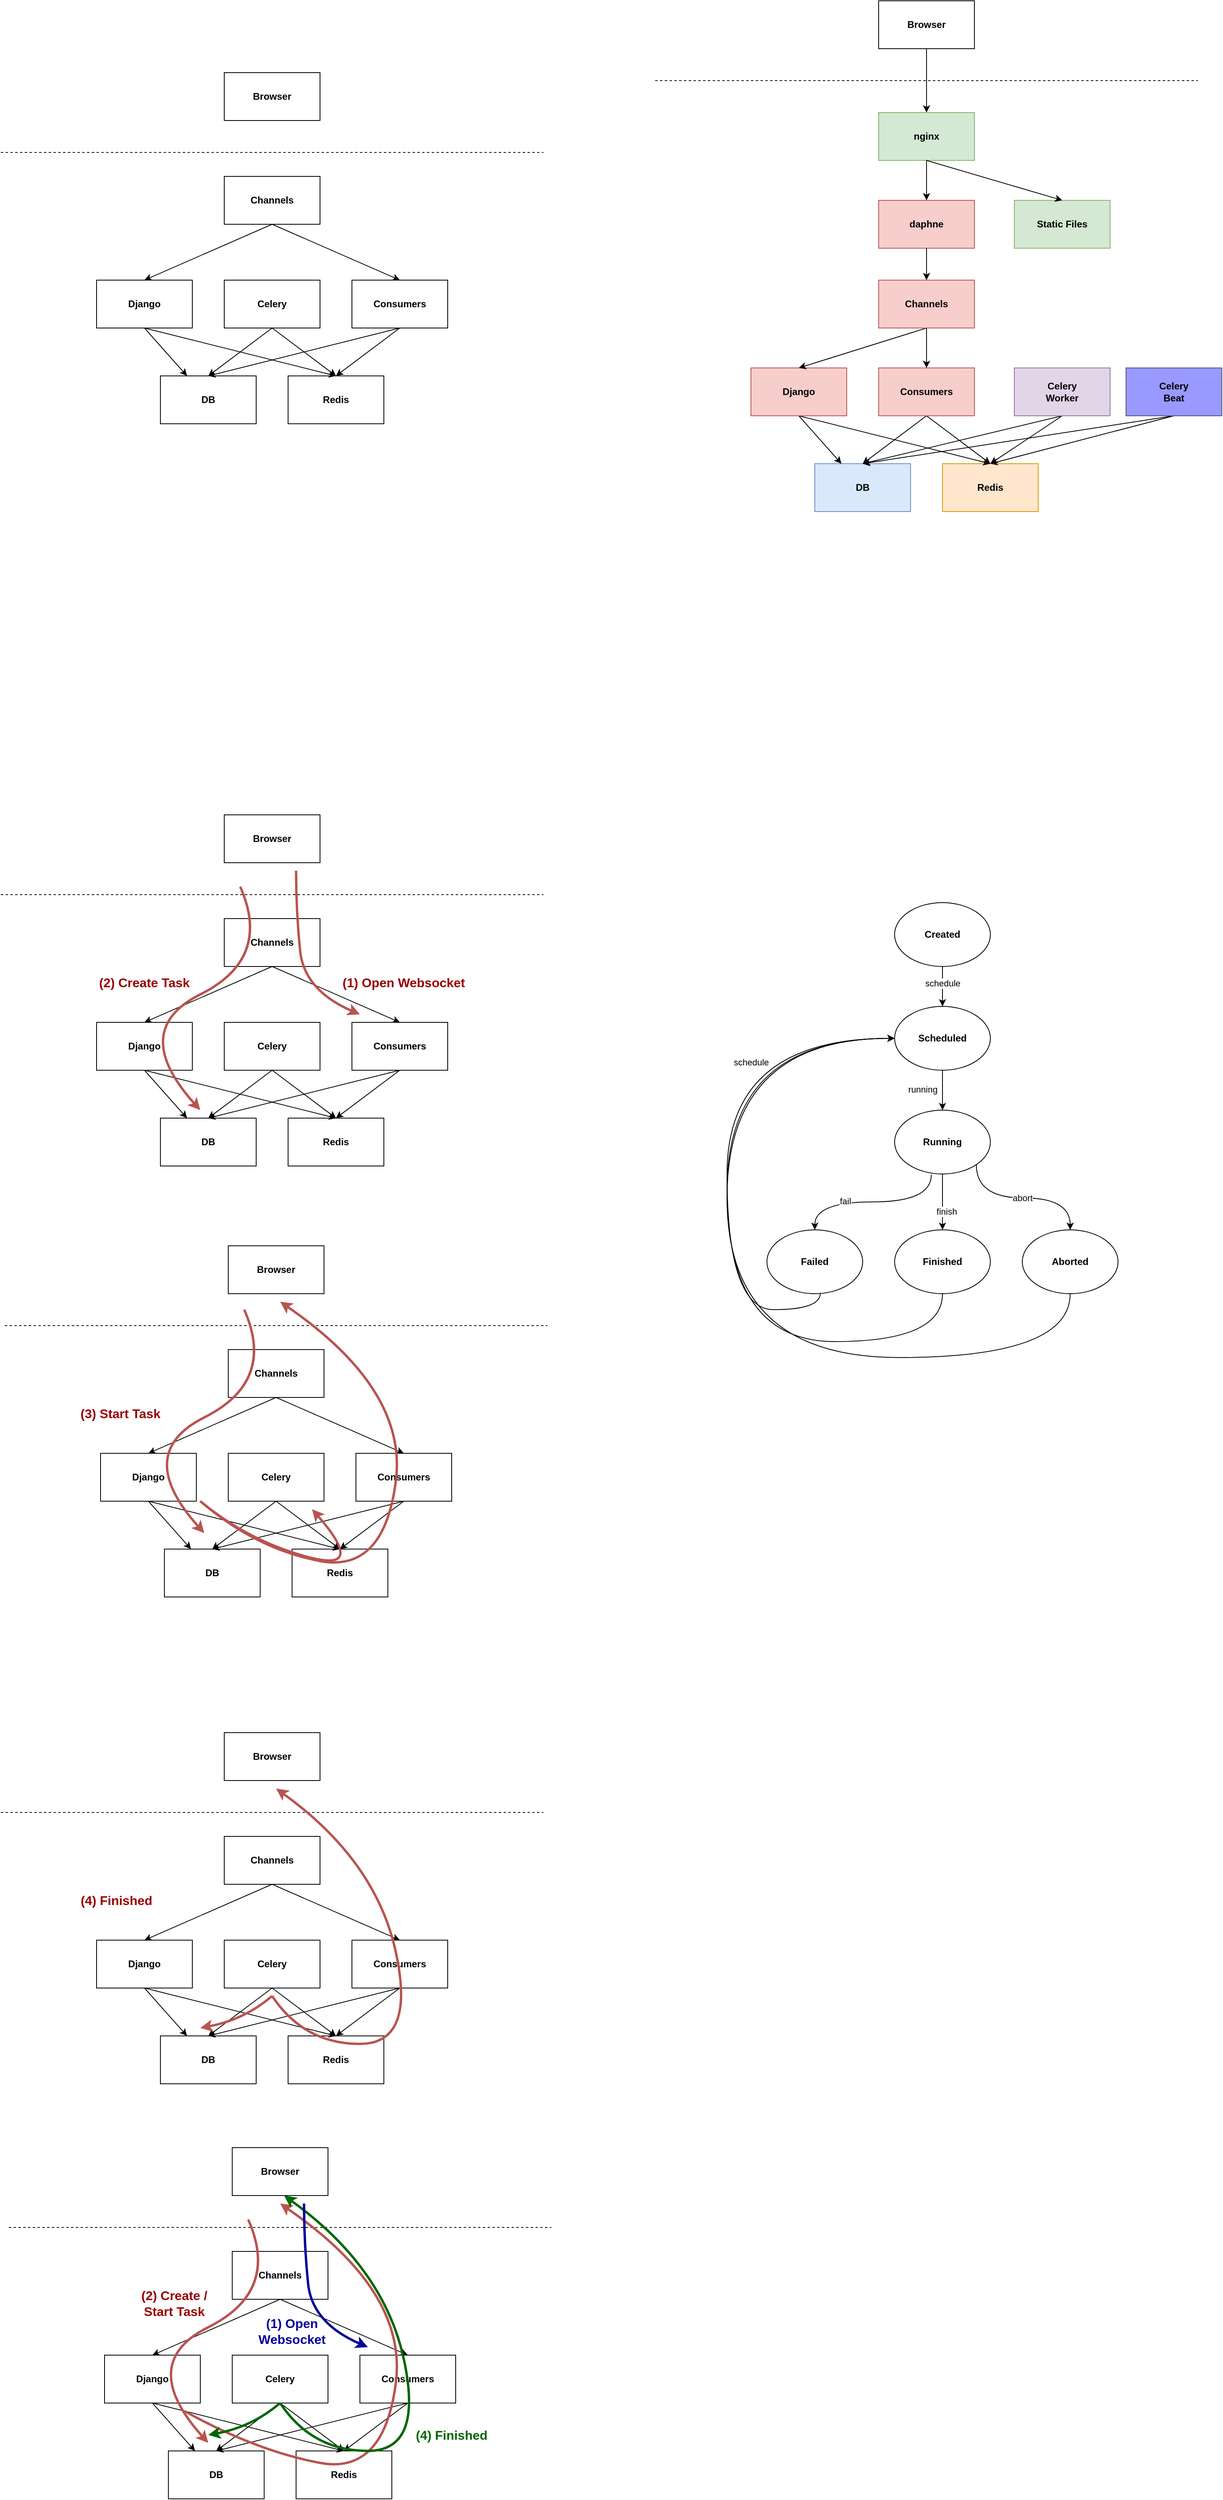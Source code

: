 <mxfile version="13.3.5" type="device"><diagram id="eVq3SLgmBZNKrkP1WyyE" name="Page-1"><mxGraphModel dx="1088" dy="1631" grid="1" gridSize="10" guides="1" tooltips="1" connect="1" arrows="1" fold="1" page="1" pageScale="1" pageWidth="850" pageHeight="1100" math="0" shadow="0"><root><mxCell id="0"/><mxCell id="1" parent="0"/><mxCell id="niOihcuQ03zMTWEzr8Gg-27" value="" style="group" parent="1" vertex="1" connectable="0"><mxGeometry x="80" y="20" width="680" height="440" as="geometry"/></mxCell><mxCell id="niOihcuQ03zMTWEzr8Gg-1" value="&lt;b&gt;DB&lt;/b&gt;" style="rounded=0;whiteSpace=wrap;html=1;" parent="niOihcuQ03zMTWEzr8Gg-27" vertex="1"><mxGeometry x="200" y="380" width="120" height="60" as="geometry"/></mxCell><mxCell id="niOihcuQ03zMTWEzr8Gg-2" value="&lt;b&gt;Redis&lt;/b&gt;" style="rounded=0;whiteSpace=wrap;html=1;" parent="niOihcuQ03zMTWEzr8Gg-27" vertex="1"><mxGeometry x="360" y="380" width="120" height="60" as="geometry"/></mxCell><mxCell id="niOihcuQ03zMTWEzr8Gg-25" style="edgeStyle=none;rounded=0;orthogonalLoop=1;jettySize=auto;html=1;exitX=0.5;exitY=1;exitDx=0;exitDy=0;entryX=0.5;entryY=0;entryDx=0;entryDy=0;" parent="niOihcuQ03zMTWEzr8Gg-27" source="niOihcuQ03zMTWEzr8Gg-3" target="niOihcuQ03zMTWEzr8Gg-1" edge="1"><mxGeometry relative="1" as="geometry"/></mxCell><mxCell id="niOihcuQ03zMTWEzr8Gg-26" style="edgeStyle=none;rounded=0;orthogonalLoop=1;jettySize=auto;html=1;exitX=0.5;exitY=1;exitDx=0;exitDy=0;entryX=0.5;entryY=0;entryDx=0;entryDy=0;" parent="niOihcuQ03zMTWEzr8Gg-27" source="niOihcuQ03zMTWEzr8Gg-3" target="niOihcuQ03zMTWEzr8Gg-2" edge="1"><mxGeometry relative="1" as="geometry"/></mxCell><mxCell id="niOihcuQ03zMTWEzr8Gg-3" value="&lt;b&gt;Celery&lt;/b&gt;" style="rounded=0;whiteSpace=wrap;html=1;" parent="niOihcuQ03zMTWEzr8Gg-27" vertex="1"><mxGeometry x="280" y="260" width="120" height="60" as="geometry"/></mxCell><mxCell id="niOihcuQ03zMTWEzr8Gg-21" style="edgeStyle=none;rounded=0;orthogonalLoop=1;jettySize=auto;html=1;exitX=0.5;exitY=1;exitDx=0;exitDy=0;" parent="niOihcuQ03zMTWEzr8Gg-27" source="niOihcuQ03zMTWEzr8Gg-4" target="niOihcuQ03zMTWEzr8Gg-1" edge="1"><mxGeometry relative="1" as="geometry"/></mxCell><mxCell id="niOihcuQ03zMTWEzr8Gg-22" style="edgeStyle=none;rounded=0;orthogonalLoop=1;jettySize=auto;html=1;exitX=0.5;exitY=1;exitDx=0;exitDy=0;entryX=0.5;entryY=0;entryDx=0;entryDy=0;" parent="niOihcuQ03zMTWEzr8Gg-27" source="niOihcuQ03zMTWEzr8Gg-4" target="niOihcuQ03zMTWEzr8Gg-2" edge="1"><mxGeometry relative="1" as="geometry"/></mxCell><mxCell id="niOihcuQ03zMTWEzr8Gg-4" value="&lt;b&gt;Django&lt;/b&gt;" style="rounded=0;whiteSpace=wrap;html=1;" parent="niOihcuQ03zMTWEzr8Gg-27" vertex="1"><mxGeometry x="120" y="260" width="120" height="60" as="geometry"/></mxCell><mxCell id="niOihcuQ03zMTWEzr8Gg-19" style="edgeStyle=none;rounded=0;orthogonalLoop=1;jettySize=auto;html=1;exitX=0.5;exitY=1;exitDx=0;exitDy=0;entryX=0.5;entryY=0;entryDx=0;entryDy=0;" parent="niOihcuQ03zMTWEzr8Gg-27" source="niOihcuQ03zMTWEzr8Gg-5" target="niOihcuQ03zMTWEzr8Gg-4" edge="1"><mxGeometry relative="1" as="geometry"/></mxCell><mxCell id="niOihcuQ03zMTWEzr8Gg-5" value="&lt;b&gt;Channels&lt;/b&gt;" style="rounded=0;whiteSpace=wrap;html=1;" parent="niOihcuQ03zMTWEzr8Gg-27" vertex="1"><mxGeometry x="280" y="130" width="120" height="60" as="geometry"/></mxCell><mxCell id="niOihcuQ03zMTWEzr8Gg-23" style="edgeStyle=none;rounded=0;orthogonalLoop=1;jettySize=auto;html=1;exitX=0.5;exitY=1;exitDx=0;exitDy=0;entryX=0.5;entryY=0;entryDx=0;entryDy=0;" parent="niOihcuQ03zMTWEzr8Gg-27" source="niOihcuQ03zMTWEzr8Gg-6" target="niOihcuQ03zMTWEzr8Gg-1" edge="1"><mxGeometry relative="1" as="geometry"/></mxCell><mxCell id="niOihcuQ03zMTWEzr8Gg-24" style="edgeStyle=none;rounded=0;orthogonalLoop=1;jettySize=auto;html=1;exitX=0.5;exitY=1;exitDx=0;exitDy=0;entryX=0.5;entryY=0;entryDx=0;entryDy=0;" parent="niOihcuQ03zMTWEzr8Gg-27" source="niOihcuQ03zMTWEzr8Gg-6" target="niOihcuQ03zMTWEzr8Gg-2" edge="1"><mxGeometry relative="1" as="geometry"/></mxCell><mxCell id="niOihcuQ03zMTWEzr8Gg-6" value="&lt;b&gt;Consumers&lt;/b&gt;" style="rounded=0;whiteSpace=wrap;html=1;" parent="niOihcuQ03zMTWEzr8Gg-27" vertex="1"><mxGeometry x="440" y="260" width="120" height="60" as="geometry"/></mxCell><mxCell id="niOihcuQ03zMTWEzr8Gg-20" style="edgeStyle=none;rounded=0;orthogonalLoop=1;jettySize=auto;html=1;exitX=0.5;exitY=1;exitDx=0;exitDy=0;entryX=0.5;entryY=0;entryDx=0;entryDy=0;" parent="niOihcuQ03zMTWEzr8Gg-27" source="niOihcuQ03zMTWEzr8Gg-5" target="niOihcuQ03zMTWEzr8Gg-6" edge="1"><mxGeometry relative="1" as="geometry"/></mxCell><mxCell id="niOihcuQ03zMTWEzr8Gg-7" value="&lt;b&gt;Browser&lt;/b&gt;" style="rounded=0;whiteSpace=wrap;html=1;" parent="niOihcuQ03zMTWEzr8Gg-27" vertex="1"><mxGeometry x="280" width="120" height="60" as="geometry"/></mxCell><mxCell id="niOihcuQ03zMTWEzr8Gg-8" value="" style="endArrow=none;dashed=1;html=1;" parent="niOihcuQ03zMTWEzr8Gg-27" edge="1"><mxGeometry width="50" height="50" relative="1" as="geometry"><mxPoint y="100" as="sourcePoint"/><mxPoint x="680" y="100" as="targetPoint"/></mxGeometry></mxCell><mxCell id="niOihcuQ03zMTWEzr8Gg-47" value="(1) Open Websocket" style="text;html=1;strokeColor=none;fillColor=none;align=center;verticalAlign=middle;whiteSpace=wrap;rounded=0;fontStyle=1;fontSize=16;fontColor=#990000;" parent="niOihcuQ03zMTWEzr8Gg-27" vertex="1"><mxGeometry x="410" y="200" width="190" height="20" as="geometry"/></mxCell><mxCell id="niOihcuQ03zMTWEzr8Gg-48" value="(2) Create Task" style="text;html=1;strokeColor=none;fillColor=none;align=center;verticalAlign=middle;whiteSpace=wrap;rounded=0;fontStyle=1;fontSize=16;fontColor=#990000;" parent="niOihcuQ03zMTWEzr8Gg-27" vertex="1"><mxGeometry x="85" y="200" width="190" height="20" as="geometry"/></mxCell><mxCell id="niOihcuQ03zMTWEzr8Gg-28" value="" style="group" parent="1" vertex="1" connectable="0"><mxGeometry x="85" y="560" width="680" height="440" as="geometry"/></mxCell><mxCell id="niOihcuQ03zMTWEzr8Gg-29" value="&lt;b&gt;DB&lt;/b&gt;" style="rounded=0;whiteSpace=wrap;html=1;" parent="niOihcuQ03zMTWEzr8Gg-28" vertex="1"><mxGeometry x="200" y="380" width="120" height="60" as="geometry"/></mxCell><mxCell id="niOihcuQ03zMTWEzr8Gg-30" value="&lt;b&gt;Redis&lt;/b&gt;" style="rounded=0;whiteSpace=wrap;html=1;" parent="niOihcuQ03zMTWEzr8Gg-28" vertex="1"><mxGeometry x="360" y="380" width="120" height="60" as="geometry"/></mxCell><mxCell id="niOihcuQ03zMTWEzr8Gg-31" style="edgeStyle=none;rounded=0;orthogonalLoop=1;jettySize=auto;html=1;exitX=0.5;exitY=1;exitDx=0;exitDy=0;entryX=0.5;entryY=0;entryDx=0;entryDy=0;" parent="niOihcuQ03zMTWEzr8Gg-28" source="niOihcuQ03zMTWEzr8Gg-33" target="niOihcuQ03zMTWEzr8Gg-29" edge="1"><mxGeometry relative="1" as="geometry"/></mxCell><mxCell id="niOihcuQ03zMTWEzr8Gg-32" style="edgeStyle=none;rounded=0;orthogonalLoop=1;jettySize=auto;html=1;exitX=0.5;exitY=1;exitDx=0;exitDy=0;entryX=0.5;entryY=0;entryDx=0;entryDy=0;" parent="niOihcuQ03zMTWEzr8Gg-28" source="niOihcuQ03zMTWEzr8Gg-33" target="niOihcuQ03zMTWEzr8Gg-30" edge="1"><mxGeometry relative="1" as="geometry"/></mxCell><mxCell id="niOihcuQ03zMTWEzr8Gg-33" value="&lt;b&gt;Celery&lt;/b&gt;" style="rounded=0;whiteSpace=wrap;html=1;" parent="niOihcuQ03zMTWEzr8Gg-28" vertex="1"><mxGeometry x="280" y="260" width="120" height="60" as="geometry"/></mxCell><mxCell id="niOihcuQ03zMTWEzr8Gg-34" style="edgeStyle=none;rounded=0;orthogonalLoop=1;jettySize=auto;html=1;exitX=0.5;exitY=1;exitDx=0;exitDy=0;" parent="niOihcuQ03zMTWEzr8Gg-28" source="niOihcuQ03zMTWEzr8Gg-36" target="niOihcuQ03zMTWEzr8Gg-29" edge="1"><mxGeometry relative="1" as="geometry"/></mxCell><mxCell id="niOihcuQ03zMTWEzr8Gg-35" style="edgeStyle=none;rounded=0;orthogonalLoop=1;jettySize=auto;html=1;exitX=0.5;exitY=1;exitDx=0;exitDy=0;entryX=0.5;entryY=0;entryDx=0;entryDy=0;" parent="niOihcuQ03zMTWEzr8Gg-28" source="niOihcuQ03zMTWEzr8Gg-36" target="niOihcuQ03zMTWEzr8Gg-30" edge="1"><mxGeometry relative="1" as="geometry"/></mxCell><mxCell id="niOihcuQ03zMTWEzr8Gg-36" value="&lt;b&gt;Django&lt;/b&gt;" style="rounded=0;whiteSpace=wrap;html=1;" parent="niOihcuQ03zMTWEzr8Gg-28" vertex="1"><mxGeometry x="120" y="260" width="120" height="60" as="geometry"/></mxCell><mxCell id="niOihcuQ03zMTWEzr8Gg-37" style="edgeStyle=none;rounded=0;orthogonalLoop=1;jettySize=auto;html=1;exitX=0.5;exitY=1;exitDx=0;exitDy=0;entryX=0.5;entryY=0;entryDx=0;entryDy=0;" parent="niOihcuQ03zMTWEzr8Gg-28" source="niOihcuQ03zMTWEzr8Gg-38" target="niOihcuQ03zMTWEzr8Gg-36" edge="1"><mxGeometry relative="1" as="geometry"/></mxCell><mxCell id="niOihcuQ03zMTWEzr8Gg-38" value="&lt;b&gt;Channels&lt;/b&gt;" style="rounded=0;whiteSpace=wrap;html=1;" parent="niOihcuQ03zMTWEzr8Gg-28" vertex="1"><mxGeometry x="280" y="130" width="120" height="60" as="geometry"/></mxCell><mxCell id="niOihcuQ03zMTWEzr8Gg-39" style="edgeStyle=none;rounded=0;orthogonalLoop=1;jettySize=auto;html=1;exitX=0.5;exitY=1;exitDx=0;exitDy=0;entryX=0.5;entryY=0;entryDx=0;entryDy=0;" parent="niOihcuQ03zMTWEzr8Gg-28" source="niOihcuQ03zMTWEzr8Gg-41" target="niOihcuQ03zMTWEzr8Gg-29" edge="1"><mxGeometry relative="1" as="geometry"/></mxCell><mxCell id="niOihcuQ03zMTWEzr8Gg-40" style="edgeStyle=none;rounded=0;orthogonalLoop=1;jettySize=auto;html=1;exitX=0.5;exitY=1;exitDx=0;exitDy=0;entryX=0.5;entryY=0;entryDx=0;entryDy=0;" parent="niOihcuQ03zMTWEzr8Gg-28" source="niOihcuQ03zMTWEzr8Gg-41" target="niOihcuQ03zMTWEzr8Gg-30" edge="1"><mxGeometry relative="1" as="geometry"/></mxCell><mxCell id="niOihcuQ03zMTWEzr8Gg-41" value="&lt;b&gt;Consumers&lt;/b&gt;" style="rounded=0;whiteSpace=wrap;html=1;" parent="niOihcuQ03zMTWEzr8Gg-28" vertex="1"><mxGeometry x="440" y="260" width="120" height="60" as="geometry"/></mxCell><mxCell id="niOihcuQ03zMTWEzr8Gg-42" style="edgeStyle=none;rounded=0;orthogonalLoop=1;jettySize=auto;html=1;exitX=0.5;exitY=1;exitDx=0;exitDy=0;entryX=0.5;entryY=0;entryDx=0;entryDy=0;" parent="niOihcuQ03zMTWEzr8Gg-28" source="niOihcuQ03zMTWEzr8Gg-38" target="niOihcuQ03zMTWEzr8Gg-41" edge="1"><mxGeometry relative="1" as="geometry"/></mxCell><mxCell id="niOihcuQ03zMTWEzr8Gg-43" value="&lt;b&gt;Browser&lt;/b&gt;" style="rounded=0;whiteSpace=wrap;html=1;" parent="niOihcuQ03zMTWEzr8Gg-28" vertex="1"><mxGeometry x="280" width="120" height="60" as="geometry"/></mxCell><mxCell id="niOihcuQ03zMTWEzr8Gg-44" value="" style="endArrow=none;dashed=1;html=1;" parent="niOihcuQ03zMTWEzr8Gg-28" edge="1"><mxGeometry width="50" height="50" relative="1" as="geometry"><mxPoint y="100" as="sourcePoint"/><mxPoint x="680" y="100" as="targetPoint"/></mxGeometry></mxCell><mxCell id="niOihcuQ03zMTWEzr8Gg-85" value="" style="curved=1;endArrow=classic;html=1;fillColor=#f8cecc;strokeColor=#b85450;strokeWidth=3;" parent="niOihcuQ03zMTWEzr8Gg-28" edge="1"><mxGeometry width="50" height="50" relative="1" as="geometry"><mxPoint x="300" y="80" as="sourcePoint"/><mxPoint x="250" y="360" as="targetPoint"/><Array as="points"><mxPoint x="340" y="170"/><mxPoint x="160" y="260"/></Array></mxGeometry></mxCell><mxCell id="niOihcuQ03zMTWEzr8Gg-89" value="" style="curved=1;endArrow=classic;html=1;fillColor=#f8cecc;strokeColor=#b85450;strokeWidth=3;" parent="niOihcuQ03zMTWEzr8Gg-28" edge="1"><mxGeometry width="50" height="50" relative="1" as="geometry"><mxPoint x="245" y="320" as="sourcePoint"/><mxPoint x="385" y="330" as="targetPoint"/><Array as="points"><mxPoint x="305" y="370"/><mxPoint x="455" y="410"/></Array></mxGeometry></mxCell><mxCell id="niOihcuQ03zMTWEzr8Gg-91" value="(3) Start Task" style="text;html=1;strokeColor=none;fillColor=none;align=center;verticalAlign=middle;whiteSpace=wrap;rounded=0;fontStyle=1;fontSize=16;fontColor=#990000;" parent="niOihcuQ03zMTWEzr8Gg-28" vertex="1"><mxGeometry x="50" y="200" width="190" height="20" as="geometry"/></mxCell><mxCell id="niOihcuQ03zMTWEzr8Gg-45" value="" style="curved=1;endArrow=classic;html=1;fillColor=#f8cecc;strokeColor=#b85450;strokeWidth=3;" parent="1" edge="1"><mxGeometry width="50" height="50" relative="1" as="geometry"><mxPoint x="450" y="90" as="sourcePoint"/><mxPoint x="530" y="270" as="targetPoint"/><Array as="points"><mxPoint x="450" y="140"/><mxPoint x="460" y="240"/></Array></mxGeometry></mxCell><mxCell id="niOihcuQ03zMTWEzr8Gg-46" value="" style="curved=1;endArrow=classic;html=1;fillColor=#f8cecc;strokeColor=#b85450;strokeWidth=3;" parent="1" edge="1"><mxGeometry width="50" height="50" relative="1" as="geometry"><mxPoint x="380" y="110" as="sourcePoint"/><mxPoint x="330" y="390" as="targetPoint"/><Array as="points"><mxPoint x="420" y="200"/><mxPoint x="240" y="290"/></Array></mxGeometry></mxCell><mxCell id="niOihcuQ03zMTWEzr8Gg-90" value="" style="curved=1;endArrow=classic;html=1;fillColor=#f8cecc;strokeColor=#b85450;strokeWidth=3;" parent="1" edge="1"><mxGeometry width="50" height="50" relative="1" as="geometry"><mxPoint x="330" y="880" as="sourcePoint"/><mxPoint x="430" y="630" as="targetPoint"/><Array as="points"><mxPoint x="400" y="940"/><mxPoint x="560" y="970"/><mxPoint x="590" y="740"/></Array></mxGeometry></mxCell><mxCell id="niOihcuQ03zMTWEzr8Gg-92" value="" style="group" parent="1" vertex="1" connectable="0"><mxGeometry x="80" y="1170" width="680" height="440" as="geometry"/></mxCell><mxCell id="niOihcuQ03zMTWEzr8Gg-93" value="&lt;b&gt;DB&lt;/b&gt;" style="rounded=0;whiteSpace=wrap;html=1;" parent="niOihcuQ03zMTWEzr8Gg-92" vertex="1"><mxGeometry x="200" y="380" width="120" height="60" as="geometry"/></mxCell><mxCell id="niOihcuQ03zMTWEzr8Gg-94" value="&lt;b&gt;Redis&lt;/b&gt;" style="rounded=0;whiteSpace=wrap;html=1;" parent="niOihcuQ03zMTWEzr8Gg-92" vertex="1"><mxGeometry x="360" y="380" width="120" height="60" as="geometry"/></mxCell><mxCell id="niOihcuQ03zMTWEzr8Gg-95" style="edgeStyle=none;rounded=0;orthogonalLoop=1;jettySize=auto;html=1;exitX=0.5;exitY=1;exitDx=0;exitDy=0;entryX=0.5;entryY=0;entryDx=0;entryDy=0;" parent="niOihcuQ03zMTWEzr8Gg-92" source="niOihcuQ03zMTWEzr8Gg-97" target="niOihcuQ03zMTWEzr8Gg-93" edge="1"><mxGeometry relative="1" as="geometry"/></mxCell><mxCell id="niOihcuQ03zMTWEzr8Gg-96" style="edgeStyle=none;rounded=0;orthogonalLoop=1;jettySize=auto;html=1;exitX=0.5;exitY=1;exitDx=0;exitDy=0;entryX=0.5;entryY=0;entryDx=0;entryDy=0;" parent="niOihcuQ03zMTWEzr8Gg-92" source="niOihcuQ03zMTWEzr8Gg-97" target="niOihcuQ03zMTWEzr8Gg-94" edge="1"><mxGeometry relative="1" as="geometry"/></mxCell><mxCell id="niOihcuQ03zMTWEzr8Gg-97" value="&lt;b&gt;Celery&lt;/b&gt;" style="rounded=0;whiteSpace=wrap;html=1;" parent="niOihcuQ03zMTWEzr8Gg-92" vertex="1"><mxGeometry x="280" y="260" width="120" height="60" as="geometry"/></mxCell><mxCell id="niOihcuQ03zMTWEzr8Gg-98" style="edgeStyle=none;rounded=0;orthogonalLoop=1;jettySize=auto;html=1;exitX=0.5;exitY=1;exitDx=0;exitDy=0;" parent="niOihcuQ03zMTWEzr8Gg-92" source="niOihcuQ03zMTWEzr8Gg-100" target="niOihcuQ03zMTWEzr8Gg-93" edge="1"><mxGeometry relative="1" as="geometry"/></mxCell><mxCell id="niOihcuQ03zMTWEzr8Gg-99" style="edgeStyle=none;rounded=0;orthogonalLoop=1;jettySize=auto;html=1;exitX=0.5;exitY=1;exitDx=0;exitDy=0;entryX=0.5;entryY=0;entryDx=0;entryDy=0;" parent="niOihcuQ03zMTWEzr8Gg-92" source="niOihcuQ03zMTWEzr8Gg-100" target="niOihcuQ03zMTWEzr8Gg-94" edge="1"><mxGeometry relative="1" as="geometry"/></mxCell><mxCell id="niOihcuQ03zMTWEzr8Gg-100" value="&lt;b&gt;Django&lt;/b&gt;" style="rounded=0;whiteSpace=wrap;html=1;" parent="niOihcuQ03zMTWEzr8Gg-92" vertex="1"><mxGeometry x="120" y="260" width="120" height="60" as="geometry"/></mxCell><mxCell id="niOihcuQ03zMTWEzr8Gg-101" style="edgeStyle=none;rounded=0;orthogonalLoop=1;jettySize=auto;html=1;exitX=0.5;exitY=1;exitDx=0;exitDy=0;entryX=0.5;entryY=0;entryDx=0;entryDy=0;" parent="niOihcuQ03zMTWEzr8Gg-92" source="niOihcuQ03zMTWEzr8Gg-102" target="niOihcuQ03zMTWEzr8Gg-100" edge="1"><mxGeometry relative="1" as="geometry"/></mxCell><mxCell id="niOihcuQ03zMTWEzr8Gg-102" value="&lt;b&gt;Channels&lt;/b&gt;" style="rounded=0;whiteSpace=wrap;html=1;" parent="niOihcuQ03zMTWEzr8Gg-92" vertex="1"><mxGeometry x="280" y="130" width="120" height="60" as="geometry"/></mxCell><mxCell id="niOihcuQ03zMTWEzr8Gg-103" style="edgeStyle=none;rounded=0;orthogonalLoop=1;jettySize=auto;html=1;exitX=0.5;exitY=1;exitDx=0;exitDy=0;entryX=0.5;entryY=0;entryDx=0;entryDy=0;" parent="niOihcuQ03zMTWEzr8Gg-92" source="niOihcuQ03zMTWEzr8Gg-105" target="niOihcuQ03zMTWEzr8Gg-93" edge="1"><mxGeometry relative="1" as="geometry"/></mxCell><mxCell id="niOihcuQ03zMTWEzr8Gg-104" style="edgeStyle=none;rounded=0;orthogonalLoop=1;jettySize=auto;html=1;exitX=0.5;exitY=1;exitDx=0;exitDy=0;entryX=0.5;entryY=0;entryDx=0;entryDy=0;" parent="niOihcuQ03zMTWEzr8Gg-92" source="niOihcuQ03zMTWEzr8Gg-105" target="niOihcuQ03zMTWEzr8Gg-94" edge="1"><mxGeometry relative="1" as="geometry"/></mxCell><mxCell id="niOihcuQ03zMTWEzr8Gg-105" value="&lt;b&gt;Consumers&lt;/b&gt;" style="rounded=0;whiteSpace=wrap;html=1;" parent="niOihcuQ03zMTWEzr8Gg-92" vertex="1"><mxGeometry x="440" y="260" width="120" height="60" as="geometry"/></mxCell><mxCell id="niOihcuQ03zMTWEzr8Gg-106" style="edgeStyle=none;rounded=0;orthogonalLoop=1;jettySize=auto;html=1;exitX=0.5;exitY=1;exitDx=0;exitDy=0;entryX=0.5;entryY=0;entryDx=0;entryDy=0;" parent="niOihcuQ03zMTWEzr8Gg-92" source="niOihcuQ03zMTWEzr8Gg-102" target="niOihcuQ03zMTWEzr8Gg-105" edge="1"><mxGeometry relative="1" as="geometry"/></mxCell><mxCell id="niOihcuQ03zMTWEzr8Gg-107" value="&lt;b&gt;Browser&lt;/b&gt;" style="rounded=0;whiteSpace=wrap;html=1;" parent="niOihcuQ03zMTWEzr8Gg-92" vertex="1"><mxGeometry x="280" width="120" height="60" as="geometry"/></mxCell><mxCell id="niOihcuQ03zMTWEzr8Gg-108" value="" style="endArrow=none;dashed=1;html=1;" parent="niOihcuQ03zMTWEzr8Gg-92" edge="1"><mxGeometry width="50" height="50" relative="1" as="geometry"><mxPoint y="100" as="sourcePoint"/><mxPoint x="680" y="100" as="targetPoint"/></mxGeometry></mxCell><mxCell id="niOihcuQ03zMTWEzr8Gg-110" value="" style="curved=1;endArrow=classic;html=1;fillColor=#f8cecc;strokeColor=#b85450;strokeWidth=3;" parent="niOihcuQ03zMTWEzr8Gg-92" edge="1"><mxGeometry width="50" height="50" relative="1" as="geometry"><mxPoint x="340" y="330" as="sourcePoint"/><mxPoint x="250" y="370" as="targetPoint"/><Array as="points"><mxPoint x="305" y="360"/></Array></mxGeometry></mxCell><mxCell id="niOihcuQ03zMTWEzr8Gg-111" value="(4) Finished" style="text;html=1;strokeColor=none;fillColor=none;align=center;verticalAlign=middle;whiteSpace=wrap;rounded=0;fontStyle=1;fontSize=16;fontColor=#990000;" parent="niOihcuQ03zMTWEzr8Gg-92" vertex="1"><mxGeometry x="50" y="200" width="190" height="20" as="geometry"/></mxCell><mxCell id="niOihcuQ03zMTWEzr8Gg-112" value="" style="curved=1;endArrow=classic;html=1;fillColor=#f8cecc;strokeColor=#b85450;strokeWidth=3;" parent="1" edge="1"><mxGeometry width="50" height="50" relative="1" as="geometry"><mxPoint x="420" y="1500" as="sourcePoint"/><mxPoint x="425" y="1240" as="targetPoint"/><Array as="points"><mxPoint x="460" y="1560"/><mxPoint x="600" y="1560"/><mxPoint x="550" y="1330"/></Array></mxGeometry></mxCell><mxCell id="YcdhMUzZ2ZUQWys8pA6E-1" value="" style="group" parent="1" vertex="1" connectable="0"><mxGeometry x="90" y="1690" width="680" height="440" as="geometry"/></mxCell><mxCell id="YcdhMUzZ2ZUQWys8pA6E-2" value="&lt;b&gt;DB&lt;/b&gt;" style="rounded=0;whiteSpace=wrap;html=1;" parent="YcdhMUzZ2ZUQWys8pA6E-1" vertex="1"><mxGeometry x="200" y="380" width="120" height="60" as="geometry"/></mxCell><mxCell id="YcdhMUzZ2ZUQWys8pA6E-3" value="&lt;b&gt;Redis&lt;/b&gt;" style="rounded=0;whiteSpace=wrap;html=1;" parent="YcdhMUzZ2ZUQWys8pA6E-1" vertex="1"><mxGeometry x="360" y="380" width="120" height="60" as="geometry"/></mxCell><mxCell id="YcdhMUzZ2ZUQWys8pA6E-4" style="edgeStyle=none;rounded=0;orthogonalLoop=1;jettySize=auto;html=1;exitX=0.5;exitY=1;exitDx=0;exitDy=0;entryX=0.5;entryY=0;entryDx=0;entryDy=0;" parent="YcdhMUzZ2ZUQWys8pA6E-1" source="YcdhMUzZ2ZUQWys8pA6E-6" target="YcdhMUzZ2ZUQWys8pA6E-2" edge="1"><mxGeometry relative="1" as="geometry"/></mxCell><mxCell id="YcdhMUzZ2ZUQWys8pA6E-5" style="edgeStyle=none;rounded=0;orthogonalLoop=1;jettySize=auto;html=1;exitX=0.5;exitY=1;exitDx=0;exitDy=0;entryX=0.5;entryY=0;entryDx=0;entryDy=0;" parent="YcdhMUzZ2ZUQWys8pA6E-1" source="YcdhMUzZ2ZUQWys8pA6E-6" target="YcdhMUzZ2ZUQWys8pA6E-3" edge="1"><mxGeometry relative="1" as="geometry"/></mxCell><mxCell id="YcdhMUzZ2ZUQWys8pA6E-6" value="&lt;b&gt;Celery&lt;/b&gt;" style="rounded=0;whiteSpace=wrap;html=1;" parent="YcdhMUzZ2ZUQWys8pA6E-1" vertex="1"><mxGeometry x="280" y="260" width="120" height="60" as="geometry"/></mxCell><mxCell id="YcdhMUzZ2ZUQWys8pA6E-7" style="edgeStyle=none;rounded=0;orthogonalLoop=1;jettySize=auto;html=1;exitX=0.5;exitY=1;exitDx=0;exitDy=0;" parent="YcdhMUzZ2ZUQWys8pA6E-1" source="YcdhMUzZ2ZUQWys8pA6E-9" target="YcdhMUzZ2ZUQWys8pA6E-2" edge="1"><mxGeometry relative="1" as="geometry"/></mxCell><mxCell id="YcdhMUzZ2ZUQWys8pA6E-8" style="edgeStyle=none;rounded=0;orthogonalLoop=1;jettySize=auto;html=1;exitX=0.5;exitY=1;exitDx=0;exitDy=0;entryX=0.5;entryY=0;entryDx=0;entryDy=0;" parent="YcdhMUzZ2ZUQWys8pA6E-1" source="YcdhMUzZ2ZUQWys8pA6E-9" target="YcdhMUzZ2ZUQWys8pA6E-3" edge="1"><mxGeometry relative="1" as="geometry"/></mxCell><mxCell id="YcdhMUzZ2ZUQWys8pA6E-9" value="&lt;b&gt;Django&lt;/b&gt;" style="rounded=0;whiteSpace=wrap;html=1;" parent="YcdhMUzZ2ZUQWys8pA6E-1" vertex="1"><mxGeometry x="120" y="260" width="120" height="60" as="geometry"/></mxCell><mxCell id="YcdhMUzZ2ZUQWys8pA6E-10" style="edgeStyle=none;rounded=0;orthogonalLoop=1;jettySize=auto;html=1;exitX=0.5;exitY=1;exitDx=0;exitDy=0;entryX=0.5;entryY=0;entryDx=0;entryDy=0;" parent="YcdhMUzZ2ZUQWys8pA6E-1" source="YcdhMUzZ2ZUQWys8pA6E-11" target="YcdhMUzZ2ZUQWys8pA6E-9" edge="1"><mxGeometry relative="1" as="geometry"/></mxCell><mxCell id="YcdhMUzZ2ZUQWys8pA6E-11" value="&lt;b&gt;Channels&lt;/b&gt;" style="rounded=0;whiteSpace=wrap;html=1;" parent="YcdhMUzZ2ZUQWys8pA6E-1" vertex="1"><mxGeometry x="280" y="130" width="120" height="60" as="geometry"/></mxCell><mxCell id="YcdhMUzZ2ZUQWys8pA6E-12" style="edgeStyle=none;rounded=0;orthogonalLoop=1;jettySize=auto;html=1;exitX=0.5;exitY=1;exitDx=0;exitDy=0;entryX=0.5;entryY=0;entryDx=0;entryDy=0;" parent="YcdhMUzZ2ZUQWys8pA6E-1" source="YcdhMUzZ2ZUQWys8pA6E-14" target="YcdhMUzZ2ZUQWys8pA6E-2" edge="1"><mxGeometry relative="1" as="geometry"/></mxCell><mxCell id="YcdhMUzZ2ZUQWys8pA6E-13" style="edgeStyle=none;rounded=0;orthogonalLoop=1;jettySize=auto;html=1;exitX=0.5;exitY=1;exitDx=0;exitDy=0;entryX=0.5;entryY=0;entryDx=0;entryDy=0;" parent="YcdhMUzZ2ZUQWys8pA6E-1" source="YcdhMUzZ2ZUQWys8pA6E-14" target="YcdhMUzZ2ZUQWys8pA6E-3" edge="1"><mxGeometry relative="1" as="geometry"/></mxCell><mxCell id="YcdhMUzZ2ZUQWys8pA6E-14" value="&lt;b&gt;Consumers&lt;/b&gt;" style="rounded=0;whiteSpace=wrap;html=1;" parent="YcdhMUzZ2ZUQWys8pA6E-1" vertex="1"><mxGeometry x="440" y="260" width="120" height="60" as="geometry"/></mxCell><mxCell id="YcdhMUzZ2ZUQWys8pA6E-15" style="edgeStyle=none;rounded=0;orthogonalLoop=1;jettySize=auto;html=1;exitX=0.5;exitY=1;exitDx=0;exitDy=0;entryX=0.5;entryY=0;entryDx=0;entryDy=0;" parent="YcdhMUzZ2ZUQWys8pA6E-1" source="YcdhMUzZ2ZUQWys8pA6E-11" target="YcdhMUzZ2ZUQWys8pA6E-14" edge="1"><mxGeometry relative="1" as="geometry"/></mxCell><mxCell id="YcdhMUzZ2ZUQWys8pA6E-16" value="&lt;b&gt;Browser&lt;/b&gt;" style="rounded=0;whiteSpace=wrap;html=1;" parent="YcdhMUzZ2ZUQWys8pA6E-1" vertex="1"><mxGeometry x="280" width="120" height="60" as="geometry"/></mxCell><mxCell id="YcdhMUzZ2ZUQWys8pA6E-17" value="" style="endArrow=none;dashed=1;html=1;" parent="YcdhMUzZ2ZUQWys8pA6E-1" edge="1"><mxGeometry width="50" height="50" relative="1" as="geometry"><mxPoint y="100" as="sourcePoint"/><mxPoint x="680" y="100" as="targetPoint"/></mxGeometry></mxCell><mxCell id="YcdhMUzZ2ZUQWys8pA6E-18" value="&lt;font color=&quot;#000099&quot;&gt;(1) Open&lt;br&gt;Websocket&lt;/font&gt;" style="text;html=1;strokeColor=none;fillColor=none;align=center;verticalAlign=middle;whiteSpace=wrap;rounded=0;fontStyle=1;fontSize=16;fontColor=#990000;" parent="YcdhMUzZ2ZUQWys8pA6E-1" vertex="1"><mxGeometry x="260" y="220" width="190" height="20" as="geometry"/></mxCell><mxCell id="YcdhMUzZ2ZUQWys8pA6E-19" value="(2) Create / Start Task" style="text;html=1;strokeColor=none;fillColor=none;align=center;verticalAlign=middle;whiteSpace=wrap;rounded=0;fontStyle=1;fontSize=16;fontColor=#990000;" parent="YcdhMUzZ2ZUQWys8pA6E-1" vertex="1"><mxGeometry x="150" y="170" width="115" height="50" as="geometry"/></mxCell><mxCell id="YcdhMUzZ2ZUQWys8pA6E-23" value="" style="curved=1;endArrow=classic;html=1;fillColor=#f8cecc;strokeColor=#b85450;strokeWidth=3;" parent="YcdhMUzZ2ZUQWys8pA6E-1" edge="1"><mxGeometry width="50" height="50" relative="1" as="geometry"><mxPoint x="220" y="330" as="sourcePoint"/><mxPoint x="340" y="70" as="targetPoint"/><Array as="points"><mxPoint x="310" y="380"/><mxPoint x="470" y="410"/><mxPoint x="500" y="180"/></Array></mxGeometry></mxCell><mxCell id="YcdhMUzZ2ZUQWys8pA6E-25" value="" style="curved=1;endArrow=classic;html=1;fillColor=#f8cecc;strokeColor=#006600;strokeWidth=3;" parent="YcdhMUzZ2ZUQWys8pA6E-1" edge="1"><mxGeometry width="50" height="50" relative="1" as="geometry"><mxPoint x="340" y="320" as="sourcePoint"/><mxPoint x="250" y="360" as="targetPoint"/><Array as="points"><mxPoint x="305" y="350"/></Array></mxGeometry></mxCell><mxCell id="YcdhMUzZ2ZUQWys8pA6E-26" value="" style="curved=1;endArrow=classic;html=1;fillColor=#f8cecc;strokeColor=#006600;strokeWidth=3;" parent="YcdhMUzZ2ZUQWys8pA6E-1" edge="1"><mxGeometry width="50" height="50" relative="1" as="geometry"><mxPoint x="340" y="320" as="sourcePoint"/><mxPoint x="345" y="60" as="targetPoint"/><Array as="points"><mxPoint x="380" y="380"/><mxPoint x="520" y="380"/><mxPoint x="470" y="150"/></Array></mxGeometry></mxCell><mxCell id="YcdhMUzZ2ZUQWys8pA6E-27" value="(4) Finished" style="text;html=1;strokeColor=none;fillColor=none;align=center;verticalAlign=middle;whiteSpace=wrap;rounded=0;fontStyle=1;fontSize=16;fontColor=#006600;" parent="YcdhMUzZ2ZUQWys8pA6E-1" vertex="1"><mxGeometry x="460" y="350" width="190" height="20" as="geometry"/></mxCell><mxCell id="YcdhMUzZ2ZUQWys8pA6E-20" value="" style="curved=1;endArrow=classic;html=1;fillColor=#f8cecc;strokeColor=#000099;strokeWidth=3;" parent="1" edge="1"><mxGeometry width="50" height="50" relative="1" as="geometry"><mxPoint x="460" y="1760" as="sourcePoint"/><mxPoint x="540" y="1940" as="targetPoint"/><Array as="points"><mxPoint x="460" y="1810"/><mxPoint x="470" y="1910"/></Array></mxGeometry></mxCell><mxCell id="YcdhMUzZ2ZUQWys8pA6E-21" value="" style="curved=1;endArrow=classic;html=1;fillColor=#f8cecc;strokeColor=#b85450;strokeWidth=3;" parent="1" edge="1"><mxGeometry width="50" height="50" relative="1" as="geometry"><mxPoint x="390" y="1780" as="sourcePoint"/><mxPoint x="340" y="2060" as="targetPoint"/><Array as="points"><mxPoint x="430" y="1870"/><mxPoint x="250" y="1960"/></Array></mxGeometry></mxCell><mxCell id="niOihcuQ03zMTWEzr8Gg-68" value="" style="group;container=1;" parent="1" vertex="1" connectable="0"><mxGeometry x="80" y="-910" width="680" height="440" as="geometry"/></mxCell><mxCell id="niOihcuQ03zMTWEzr8Gg-69" value="&lt;b&gt;DB&lt;/b&gt;" style="rounded=0;whiteSpace=wrap;html=1;" parent="niOihcuQ03zMTWEzr8Gg-68" vertex="1"><mxGeometry x="200" y="380" width="120" height="60" as="geometry"/></mxCell><mxCell id="niOihcuQ03zMTWEzr8Gg-70" value="&lt;b&gt;Redis&lt;/b&gt;" style="rounded=0;whiteSpace=wrap;html=1;" parent="niOihcuQ03zMTWEzr8Gg-68" vertex="1"><mxGeometry x="360" y="380" width="120" height="60" as="geometry"/></mxCell><mxCell id="niOihcuQ03zMTWEzr8Gg-71" style="edgeStyle=none;rounded=0;orthogonalLoop=1;jettySize=auto;html=1;exitX=0.5;exitY=1;exitDx=0;exitDy=0;entryX=0.5;entryY=0;entryDx=0;entryDy=0;" parent="niOihcuQ03zMTWEzr8Gg-68" source="niOihcuQ03zMTWEzr8Gg-73" target="niOihcuQ03zMTWEzr8Gg-69" edge="1"><mxGeometry relative="1" as="geometry"/></mxCell><mxCell id="niOihcuQ03zMTWEzr8Gg-72" style="edgeStyle=none;rounded=0;orthogonalLoop=1;jettySize=auto;html=1;exitX=0.5;exitY=1;exitDx=0;exitDy=0;entryX=0.5;entryY=0;entryDx=0;entryDy=0;" parent="niOihcuQ03zMTWEzr8Gg-68" source="niOihcuQ03zMTWEzr8Gg-73" target="niOihcuQ03zMTWEzr8Gg-70" edge="1"><mxGeometry relative="1" as="geometry"/></mxCell><mxCell id="niOihcuQ03zMTWEzr8Gg-73" value="&lt;b&gt;Celery&lt;/b&gt;" style="rounded=0;whiteSpace=wrap;html=1;" parent="niOihcuQ03zMTWEzr8Gg-68" vertex="1"><mxGeometry x="280" y="260" width="120" height="60" as="geometry"/></mxCell><mxCell id="niOihcuQ03zMTWEzr8Gg-74" style="edgeStyle=none;rounded=0;orthogonalLoop=1;jettySize=auto;html=1;exitX=0.5;exitY=1;exitDx=0;exitDy=0;" parent="niOihcuQ03zMTWEzr8Gg-68" source="niOihcuQ03zMTWEzr8Gg-76" target="niOihcuQ03zMTWEzr8Gg-69" edge="1"><mxGeometry relative="1" as="geometry"/></mxCell><mxCell id="niOihcuQ03zMTWEzr8Gg-75" style="edgeStyle=none;rounded=0;orthogonalLoop=1;jettySize=auto;html=1;exitX=0.5;exitY=1;exitDx=0;exitDy=0;entryX=0.5;entryY=0;entryDx=0;entryDy=0;" parent="niOihcuQ03zMTWEzr8Gg-68" source="niOihcuQ03zMTWEzr8Gg-76" target="niOihcuQ03zMTWEzr8Gg-70" edge="1"><mxGeometry relative="1" as="geometry"/></mxCell><mxCell id="niOihcuQ03zMTWEzr8Gg-76" value="&lt;b&gt;Django&lt;/b&gt;" style="rounded=0;whiteSpace=wrap;html=1;" parent="niOihcuQ03zMTWEzr8Gg-68" vertex="1"><mxGeometry x="120" y="260" width="120" height="60" as="geometry"/></mxCell><mxCell id="niOihcuQ03zMTWEzr8Gg-77" style="edgeStyle=none;rounded=0;orthogonalLoop=1;jettySize=auto;html=1;exitX=0.5;exitY=1;exitDx=0;exitDy=0;entryX=0.5;entryY=0;entryDx=0;entryDy=0;" parent="niOihcuQ03zMTWEzr8Gg-68" source="niOihcuQ03zMTWEzr8Gg-78" target="niOihcuQ03zMTWEzr8Gg-76" edge="1"><mxGeometry relative="1" as="geometry"/></mxCell><mxCell id="niOihcuQ03zMTWEzr8Gg-78" value="&lt;b&gt;Channels&lt;/b&gt;" style="rounded=0;whiteSpace=wrap;html=1;" parent="niOihcuQ03zMTWEzr8Gg-68" vertex="1"><mxGeometry x="280" y="130" width="120" height="60" as="geometry"/></mxCell><mxCell id="niOihcuQ03zMTWEzr8Gg-79" style="edgeStyle=none;rounded=0;orthogonalLoop=1;jettySize=auto;html=1;exitX=0.5;exitY=1;exitDx=0;exitDy=0;entryX=0.5;entryY=0;entryDx=0;entryDy=0;" parent="niOihcuQ03zMTWEzr8Gg-68" source="niOihcuQ03zMTWEzr8Gg-81" target="niOihcuQ03zMTWEzr8Gg-69" edge="1"><mxGeometry relative="1" as="geometry"/></mxCell><mxCell id="niOihcuQ03zMTWEzr8Gg-80" style="edgeStyle=none;rounded=0;orthogonalLoop=1;jettySize=auto;html=1;exitX=0.5;exitY=1;exitDx=0;exitDy=0;entryX=0.5;entryY=0;entryDx=0;entryDy=0;" parent="niOihcuQ03zMTWEzr8Gg-68" source="niOihcuQ03zMTWEzr8Gg-81" target="niOihcuQ03zMTWEzr8Gg-70" edge="1"><mxGeometry relative="1" as="geometry"/></mxCell><mxCell id="niOihcuQ03zMTWEzr8Gg-81" value="&lt;b&gt;Consumers&lt;/b&gt;" style="rounded=0;whiteSpace=wrap;html=1;" parent="niOihcuQ03zMTWEzr8Gg-68" vertex="1"><mxGeometry x="440" y="260" width="120" height="60" as="geometry"/></mxCell><mxCell id="niOihcuQ03zMTWEzr8Gg-82" style="edgeStyle=none;rounded=0;orthogonalLoop=1;jettySize=auto;html=1;exitX=0.5;exitY=1;exitDx=0;exitDy=0;entryX=0.5;entryY=0;entryDx=0;entryDy=0;" parent="niOihcuQ03zMTWEzr8Gg-68" source="niOihcuQ03zMTWEzr8Gg-78" target="niOihcuQ03zMTWEzr8Gg-81" edge="1"><mxGeometry relative="1" as="geometry"/></mxCell><mxCell id="niOihcuQ03zMTWEzr8Gg-83" value="&lt;b&gt;Browser&lt;/b&gt;" style="rounded=0;whiteSpace=wrap;html=1;" parent="niOihcuQ03zMTWEzr8Gg-68" vertex="1"><mxGeometry x="280" width="120" height="60" as="geometry"/></mxCell><mxCell id="niOihcuQ03zMTWEzr8Gg-84" value="" style="endArrow=none;dashed=1;html=1;" parent="niOihcuQ03zMTWEzr8Gg-68" edge="1"><mxGeometry width="50" height="50" relative="1" as="geometry"><mxPoint y="100" as="sourcePoint"/><mxPoint x="680" y="100" as="targetPoint"/></mxGeometry></mxCell><mxCell id="eHZccVs0650-1mkLMLJV-2" value="&lt;b&gt;DB&lt;/b&gt;" style="rounded=0;whiteSpace=wrap;html=1;fillColor=#dae8fc;strokeColor=#6c8ebf;" parent="1" vertex="1"><mxGeometry x="1100" y="-420" width="120" height="60" as="geometry"/></mxCell><mxCell id="eHZccVs0650-1mkLMLJV-3" value="&lt;b&gt;Redis&lt;/b&gt;" style="rounded=0;whiteSpace=wrap;html=1;fillColor=#ffe6cc;strokeColor=#d79b00;" parent="1" vertex="1"><mxGeometry x="1260" y="-420" width="120" height="60" as="geometry"/></mxCell><mxCell id="eHZccVs0650-1mkLMLJV-4" style="edgeStyle=none;rounded=0;orthogonalLoop=1;jettySize=auto;html=1;exitX=0.5;exitY=1;exitDx=0;exitDy=0;entryX=0.5;entryY=0;entryDx=0;entryDy=0;" parent="1" source="eHZccVs0650-1mkLMLJV-6" target="eHZccVs0650-1mkLMLJV-2" edge="1"><mxGeometry relative="1" as="geometry"/></mxCell><mxCell id="eHZccVs0650-1mkLMLJV-5" style="edgeStyle=none;rounded=0;orthogonalLoop=1;jettySize=auto;html=1;exitX=0.5;exitY=1;exitDx=0;exitDy=0;entryX=0.5;entryY=0;entryDx=0;entryDy=0;" parent="1" source="eHZccVs0650-1mkLMLJV-6" target="eHZccVs0650-1mkLMLJV-3" edge="1"><mxGeometry relative="1" as="geometry"/></mxCell><mxCell id="eHZccVs0650-1mkLMLJV-6" value="&lt;b&gt;Celery&lt;br&gt;Worker&lt;br&gt;&lt;/b&gt;" style="rounded=0;whiteSpace=wrap;html=1;fillColor=#e1d5e7;strokeColor=#9673a6;" parent="1" vertex="1"><mxGeometry x="1350" y="-540" width="120" height="60" as="geometry"/></mxCell><mxCell id="eHZccVs0650-1mkLMLJV-7" style="edgeStyle=none;rounded=0;orthogonalLoop=1;jettySize=auto;html=1;exitX=0.5;exitY=1;exitDx=0;exitDy=0;" parent="1" source="eHZccVs0650-1mkLMLJV-9" target="eHZccVs0650-1mkLMLJV-2" edge="1"><mxGeometry relative="1" as="geometry"/></mxCell><mxCell id="eHZccVs0650-1mkLMLJV-8" style="edgeStyle=none;rounded=0;orthogonalLoop=1;jettySize=auto;html=1;exitX=0.5;exitY=1;exitDx=0;exitDy=0;entryX=0.5;entryY=0;entryDx=0;entryDy=0;" parent="1" source="eHZccVs0650-1mkLMLJV-9" target="eHZccVs0650-1mkLMLJV-3" edge="1"><mxGeometry relative="1" as="geometry"/></mxCell><mxCell id="eHZccVs0650-1mkLMLJV-9" value="&lt;b&gt;Django&lt;/b&gt;" style="rounded=0;whiteSpace=wrap;html=1;fillColor=#f8cecc;strokeColor=#b85450;" parent="1" vertex="1"><mxGeometry x="1020" y="-540" width="120" height="60" as="geometry"/></mxCell><mxCell id="eHZccVs0650-1mkLMLJV-10" style="edgeStyle=none;rounded=0;orthogonalLoop=1;jettySize=auto;html=1;exitX=0.5;exitY=1;exitDx=0;exitDy=0;entryX=0.5;entryY=0;entryDx=0;entryDy=0;" parent="1" source="eHZccVs0650-1mkLMLJV-11" target="eHZccVs0650-1mkLMLJV-9" edge="1"><mxGeometry relative="1" as="geometry"/></mxCell><mxCell id="eHZccVs0650-1mkLMLJV-11" value="&lt;b&gt;Channels&lt;/b&gt;" style="rounded=0;whiteSpace=wrap;html=1;fillColor=#f8cecc;strokeColor=#b85450;" parent="1" vertex="1"><mxGeometry x="1180" y="-650" width="120" height="60" as="geometry"/></mxCell><mxCell id="eHZccVs0650-1mkLMLJV-12" style="edgeStyle=none;rounded=0;orthogonalLoop=1;jettySize=auto;html=1;exitX=0.5;exitY=1;exitDx=0;exitDy=0;entryX=0.5;entryY=0;entryDx=0;entryDy=0;" parent="1" source="eHZccVs0650-1mkLMLJV-14" target="eHZccVs0650-1mkLMLJV-2" edge="1"><mxGeometry relative="1" as="geometry"/></mxCell><mxCell id="eHZccVs0650-1mkLMLJV-13" style="edgeStyle=none;rounded=0;orthogonalLoop=1;jettySize=auto;html=1;exitX=0.5;exitY=1;exitDx=0;exitDy=0;entryX=0.5;entryY=0;entryDx=0;entryDy=0;" parent="1" source="eHZccVs0650-1mkLMLJV-14" target="eHZccVs0650-1mkLMLJV-3" edge="1"><mxGeometry relative="1" as="geometry"/></mxCell><mxCell id="eHZccVs0650-1mkLMLJV-14" value="&lt;b&gt;Consumers&lt;/b&gt;" style="rounded=0;whiteSpace=wrap;html=1;fillColor=#f8cecc;strokeColor=#b85450;" parent="1" vertex="1"><mxGeometry x="1180" y="-540" width="120" height="60" as="geometry"/></mxCell><mxCell id="eHZccVs0650-1mkLMLJV-15" style="edgeStyle=none;rounded=0;orthogonalLoop=1;jettySize=auto;html=1;exitX=0.5;exitY=1;exitDx=0;exitDy=0;entryX=0.5;entryY=0;entryDx=0;entryDy=0;" parent="1" source="eHZccVs0650-1mkLMLJV-11" target="eHZccVs0650-1mkLMLJV-14" edge="1"><mxGeometry relative="1" as="geometry"/></mxCell><mxCell id="eHZccVs0650-1mkLMLJV-16" value="&lt;b&gt;Browser&lt;/b&gt;" style="rounded=0;whiteSpace=wrap;html=1;" parent="1" vertex="1"><mxGeometry x="1180" y="-1000" width="120" height="60" as="geometry"/></mxCell><mxCell id="eHZccVs0650-1mkLMLJV-17" value="" style="endArrow=none;dashed=1;html=1;" parent="1" edge="1"><mxGeometry width="50" height="50" relative="1" as="geometry"><mxPoint x="900" y="-900" as="sourcePoint"/><mxPoint x="1580" y="-900" as="targetPoint"/></mxGeometry></mxCell><mxCell id="eHZccVs0650-1mkLMLJV-18" value="&lt;b&gt;daphne&lt;/b&gt;" style="rounded=0;whiteSpace=wrap;html=1;fillColor=#f8cecc;strokeColor=#b85450;" parent="1" vertex="1"><mxGeometry x="1180" y="-750" width="120" height="60" as="geometry"/></mxCell><mxCell id="eHZccVs0650-1mkLMLJV-19" value="&lt;b&gt;nginx&lt;/b&gt;" style="rounded=0;whiteSpace=wrap;html=1;fillColor=#d5e8d4;strokeColor=#82b366;" parent="1" vertex="1"><mxGeometry x="1180" y="-860" width="120" height="60" as="geometry"/></mxCell><mxCell id="eHZccVs0650-1mkLMLJV-20" value="&lt;b&gt;Static Files&lt;/b&gt;" style="rounded=0;whiteSpace=wrap;html=1;fillColor=#d5e8d4;strokeColor=#82b366;" parent="1" vertex="1"><mxGeometry x="1350" y="-750" width="120" height="60" as="geometry"/></mxCell><mxCell id="eHZccVs0650-1mkLMLJV-21" style="edgeStyle=none;rounded=0;orthogonalLoop=1;jettySize=auto;html=1;exitX=0.5;exitY=1;exitDx=0;exitDy=0;entryX=0.5;entryY=0;entryDx=0;entryDy=0;" parent="1" source="eHZccVs0650-1mkLMLJV-16" target="eHZccVs0650-1mkLMLJV-19" edge="1"><mxGeometry relative="1" as="geometry"><mxPoint x="1250" y="-600" as="sourcePoint"/><mxPoint x="1090" y="-530" as="targetPoint"/></mxGeometry></mxCell><mxCell id="eHZccVs0650-1mkLMLJV-22" style="edgeStyle=none;rounded=0;orthogonalLoop=1;jettySize=auto;html=1;exitX=0.5;exitY=1;exitDx=0;exitDy=0;entryX=0.5;entryY=0;entryDx=0;entryDy=0;" parent="1" source="eHZccVs0650-1mkLMLJV-19" target="eHZccVs0650-1mkLMLJV-18" edge="1"><mxGeometry relative="1" as="geometry"><mxPoint x="1250" y="-930" as="sourcePoint"/><mxPoint x="1250" y="-850" as="targetPoint"/></mxGeometry></mxCell><mxCell id="eHZccVs0650-1mkLMLJV-23" style="edgeStyle=none;rounded=0;orthogonalLoop=1;jettySize=auto;html=1;exitX=0.5;exitY=1;exitDx=0;exitDy=0;entryX=0.5;entryY=0;entryDx=0;entryDy=0;" parent="1" source="eHZccVs0650-1mkLMLJV-18" target="eHZccVs0650-1mkLMLJV-11" edge="1"><mxGeometry relative="1" as="geometry"><mxPoint x="1250" y="-790" as="sourcePoint"/><mxPoint x="1250" y="-760" as="targetPoint"/></mxGeometry></mxCell><mxCell id="eHZccVs0650-1mkLMLJV-24" style="edgeStyle=none;rounded=0;orthogonalLoop=1;jettySize=auto;html=1;exitX=0.5;exitY=1;exitDx=0;exitDy=0;entryX=0.5;entryY=0;entryDx=0;entryDy=0;" parent="1" source="eHZccVs0650-1mkLMLJV-19" target="eHZccVs0650-1mkLMLJV-20" edge="1"><mxGeometry relative="1" as="geometry"><mxPoint x="1250" y="-700" as="sourcePoint"/><mxPoint x="1250" y="-660" as="targetPoint"/></mxGeometry></mxCell><mxCell id="7rBbYSJcXj-Ebb8kIpOd-24" value="" style="group" parent="1" vertex="1" connectable="0"><mxGeometry x="990" y="130" width="490" height="570" as="geometry"/></mxCell><mxCell id="7rBbYSJcXj-Ebb8kIpOd-1" value="&lt;b&gt;Created&lt;/b&gt;" style="ellipse;whiteSpace=wrap;html=1;" parent="7rBbYSJcXj-Ebb8kIpOd-24" vertex="1"><mxGeometry x="210" width="120" height="80" as="geometry"/></mxCell><mxCell id="7rBbYSJcXj-Ebb8kIpOd-2" value="&lt;b&gt;Scheduled&lt;/b&gt;" style="ellipse;whiteSpace=wrap;html=1;" parent="7rBbYSJcXj-Ebb8kIpOd-24" vertex="1"><mxGeometry x="210" y="130" width="120" height="80" as="geometry"/></mxCell><mxCell id="7rBbYSJcXj-Ebb8kIpOd-7" style="edgeStyle=orthogonalEdgeStyle;curved=1;rounded=0;orthogonalLoop=1;jettySize=auto;html=1;entryX=0.5;entryY=0;entryDx=0;entryDy=0;" parent="7rBbYSJcXj-Ebb8kIpOd-24" source="7rBbYSJcXj-Ebb8kIpOd-1" target="7rBbYSJcXj-Ebb8kIpOd-2" edge="1"><mxGeometry relative="1" as="geometry"/></mxCell><mxCell id="7rBbYSJcXj-Ebb8kIpOd-8" value="schedule" style="edgeLabel;html=1;align=center;verticalAlign=middle;resizable=0;points=[];" parent="7rBbYSJcXj-Ebb8kIpOd-7" vertex="1" connectable="0"><mxGeometry x="0.616" y="-3" relative="1" as="geometry"><mxPoint x="3" y="-20" as="offset"/></mxGeometry></mxCell><mxCell id="7rBbYSJcXj-Ebb8kIpOd-4" value="&lt;b&gt;Finished&lt;br&gt;&lt;/b&gt;" style="ellipse;whiteSpace=wrap;html=1;" parent="7rBbYSJcXj-Ebb8kIpOd-24" vertex="1"><mxGeometry x="210" y="410" width="120" height="80" as="geometry"/></mxCell><mxCell id="7rBbYSJcXj-Ebb8kIpOd-5" value="&lt;b&gt;Failed&lt;/b&gt;" style="ellipse;whiteSpace=wrap;html=1;" parent="7rBbYSJcXj-Ebb8kIpOd-24" vertex="1"><mxGeometry x="50" y="410" width="120" height="80" as="geometry"/></mxCell><mxCell id="7rBbYSJcXj-Ebb8kIpOd-6" value="&lt;b&gt;Aborted&lt;/b&gt;" style="ellipse;whiteSpace=wrap;html=1;" parent="7rBbYSJcXj-Ebb8kIpOd-24" vertex="1"><mxGeometry x="370" y="410" width="120" height="80" as="geometry"/></mxCell><mxCell id="7rBbYSJcXj-Ebb8kIpOd-9" style="edgeStyle=orthogonalEdgeStyle;curved=1;rounded=0;orthogonalLoop=1;jettySize=auto;html=1;exitX=0.558;exitY=0.988;exitDx=0;exitDy=0;entryX=0;entryY=0.5;entryDx=0;entryDy=0;exitPerimeter=0;" parent="7rBbYSJcXj-Ebb8kIpOd-24" source="7rBbYSJcXj-Ebb8kIpOd-5" target="7rBbYSJcXj-Ebb8kIpOd-2" edge="1"><mxGeometry relative="1" as="geometry"><mxPoint x="50" y="230" as="sourcePoint"/><mxPoint x="207.574" y="181.716" as="targetPoint"/><Array as="points"><mxPoint x="117" y="510"/><mxPoint y="510"/><mxPoint y="170"/></Array></mxGeometry></mxCell><mxCell id="7rBbYSJcXj-Ebb8kIpOd-10" value="schedule" style="edgeLabel;html=1;align=center;verticalAlign=middle;resizable=0;points=[];" parent="7rBbYSJcXj-Ebb8kIpOd-9" vertex="1" connectable="0"><mxGeometry x="0.616" y="-3" relative="1" as="geometry"><mxPoint x="-48.04" y="27" as="offset"/></mxGeometry></mxCell><mxCell id="7rBbYSJcXj-Ebb8kIpOd-11" style="edgeStyle=orthogonalEdgeStyle;curved=1;rounded=0;orthogonalLoop=1;jettySize=auto;html=1;exitX=0.5;exitY=1;exitDx=0;exitDy=0;entryX=0;entryY=0.5;entryDx=0;entryDy=0;" parent="7rBbYSJcXj-Ebb8kIpOd-24" source="7rBbYSJcXj-Ebb8kIpOd-4" target="7rBbYSJcXj-Ebb8kIpOd-2" edge="1"><mxGeometry relative="1" as="geometry"><mxPoint x="170" y="380" as="sourcePoint"/><mxPoint x="250" y="250" as="targetPoint"/><Array as="points"><mxPoint x="270" y="550"/><mxPoint y="550"/><mxPoint y="170"/></Array></mxGeometry></mxCell><mxCell id="7rBbYSJcXj-Ebb8kIpOd-3" value="&lt;b&gt;Running&lt;/b&gt;" style="ellipse;whiteSpace=wrap;html=1;" parent="7rBbYSJcXj-Ebb8kIpOd-24" vertex="1"><mxGeometry x="210" y="260" width="120" height="80" as="geometry"/></mxCell><mxCell id="7rBbYSJcXj-Ebb8kIpOd-15" style="edgeStyle=orthogonalEdgeStyle;curved=1;rounded=0;orthogonalLoop=1;jettySize=auto;html=1;" parent="7rBbYSJcXj-Ebb8kIpOd-24" source="7rBbYSJcXj-Ebb8kIpOd-2" target="7rBbYSJcXj-Ebb8kIpOd-3" edge="1"><mxGeometry relative="1" as="geometry"/></mxCell><mxCell id="7rBbYSJcXj-Ebb8kIpOd-16" value="running" style="edgeLabel;html=1;align=center;verticalAlign=middle;resizable=0;points=[];" parent="7rBbYSJcXj-Ebb8kIpOd-15" vertex="1" connectable="0"><mxGeometry x="-0.044" y="-25" relative="1" as="geometry"><mxPoint as="offset"/></mxGeometry></mxCell><mxCell id="7rBbYSJcXj-Ebb8kIpOd-17" style="edgeStyle=orthogonalEdgeStyle;curved=1;rounded=0;orthogonalLoop=1;jettySize=auto;html=1;exitX=0.5;exitY=1;exitDx=0;exitDy=0;" parent="7rBbYSJcXj-Ebb8kIpOd-24" source="7rBbYSJcXj-Ebb8kIpOd-3" target="7rBbYSJcXj-Ebb8kIpOd-4" edge="1"><mxGeometry relative="1" as="geometry"/></mxCell><mxCell id="7rBbYSJcXj-Ebb8kIpOd-18" value="finish" style="edgeLabel;html=1;align=center;verticalAlign=middle;resizable=0;points=[];" parent="7rBbYSJcXj-Ebb8kIpOd-17" vertex="1" connectable="0"><mxGeometry x="0.34" y="5" relative="1" as="geometry"><mxPoint as="offset"/></mxGeometry></mxCell><mxCell id="7rBbYSJcXj-Ebb8kIpOd-22" style="edgeStyle=orthogonalEdgeStyle;curved=1;rounded=0;orthogonalLoop=1;jettySize=auto;html=1;exitX=0.5;exitY=1;exitDx=0;exitDy=0;entryX=0;entryY=0.5;entryDx=0;entryDy=0;" parent="7rBbYSJcXj-Ebb8kIpOd-24" source="7rBbYSJcXj-Ebb8kIpOd-6" target="7rBbYSJcXj-Ebb8kIpOd-2" edge="1"><mxGeometry relative="1" as="geometry"><mxPoint x="430" y="490" as="sourcePoint"/><mxPoint x="270" y="250" as="targetPoint"/><Array as="points"><mxPoint x="430" y="570"/><mxPoint y="570"/><mxPoint y="170"/></Array></mxGeometry></mxCell><mxCell id="7rBbYSJcXj-Ebb8kIpOd-20" style="edgeStyle=orthogonalEdgeStyle;curved=1;rounded=0;orthogonalLoop=1;jettySize=auto;html=1;exitX=0.383;exitY=1.013;exitDx=0;exitDy=0;exitPerimeter=0;" parent="7rBbYSJcXj-Ebb8kIpOd-24" source="7rBbYSJcXj-Ebb8kIpOd-3" target="7rBbYSJcXj-Ebb8kIpOd-5" edge="1"><mxGeometry relative="1" as="geometry"/></mxCell><mxCell id="7rBbYSJcXj-Ebb8kIpOd-21" value="fail" style="edgeLabel;html=1;align=center;verticalAlign=middle;resizable=0;points=[];" parent="7rBbYSJcXj-Ebb8kIpOd-20" vertex="1" connectable="0"><mxGeometry x="0.328" y="-1" relative="1" as="geometry"><mxPoint as="offset"/></mxGeometry></mxCell><mxCell id="7rBbYSJcXj-Ebb8kIpOd-19" value="abort" style="edgeStyle=orthogonalEdgeStyle;curved=1;rounded=0;orthogonalLoop=1;jettySize=auto;html=1;exitX=1;exitY=1;exitDx=0;exitDy=0;entryX=0.5;entryY=0;entryDx=0;entryDy=0;" parent="7rBbYSJcXj-Ebb8kIpOd-24" source="7rBbYSJcXj-Ebb8kIpOd-3" target="7rBbYSJcXj-Ebb8kIpOd-6" edge="1"><mxGeometry relative="1" as="geometry"><Array as="points"><mxPoint x="312" y="370"/><mxPoint x="430" y="370"/></Array></mxGeometry></mxCell><mxCell id="GFlE0hMr7leWj0P_BCtc-2" style="rounded=0;orthogonalLoop=1;jettySize=auto;html=1;exitX=0.5;exitY=1;exitDx=0;exitDy=0;entryX=0.5;entryY=0;entryDx=0;entryDy=0;" edge="1" parent="1" source="GFlE0hMr7leWj0P_BCtc-1" target="eHZccVs0650-1mkLMLJV-2"><mxGeometry relative="1" as="geometry"/></mxCell><mxCell id="GFlE0hMr7leWj0P_BCtc-3" style="edgeStyle=none;rounded=0;orthogonalLoop=1;jettySize=auto;html=1;exitX=0.5;exitY=1;exitDx=0;exitDy=0;entryX=0.5;entryY=0;entryDx=0;entryDy=0;" edge="1" parent="1" source="GFlE0hMr7leWj0P_BCtc-1" target="eHZccVs0650-1mkLMLJV-3"><mxGeometry relative="1" as="geometry"/></mxCell><mxCell id="GFlE0hMr7leWj0P_BCtc-1" value="&lt;b&gt;Celery&lt;br&gt;Beat&lt;br&gt;&lt;/b&gt;" style="rounded=0;whiteSpace=wrap;html=1;strokeColor=#56517e;fillColor=#9999FF;" vertex="1" parent="1"><mxGeometry x="1490" y="-540" width="120" height="60" as="geometry"/></mxCell></root></mxGraphModel></diagram></mxfile>